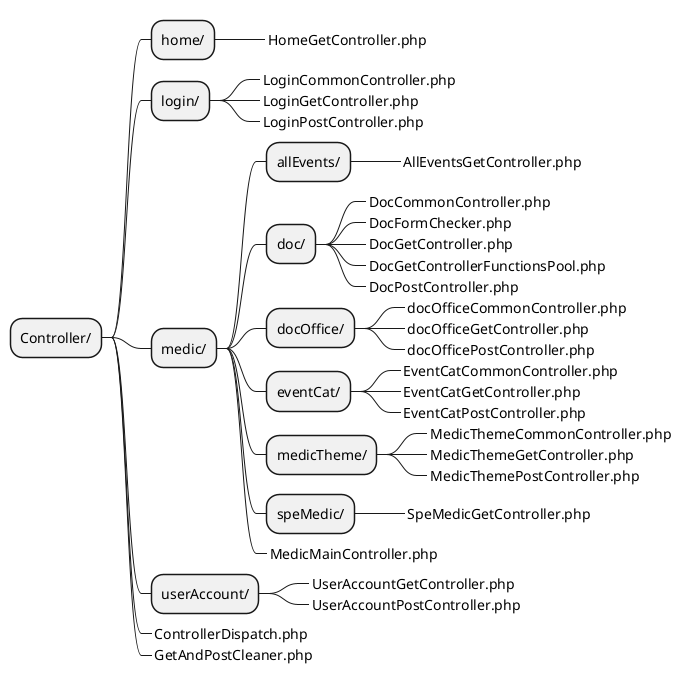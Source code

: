 @startmindmap

skinparam ClassFontSize 11
skinparam ClassFontName Verdana


* Controller/

** home/
***_ HomeGetController.php

** login/
***_ LoginCommonController.php
***_ LoginGetController.php
***_ LoginPostController.php

** medic/
*** allEvents/
****_ AllEventsGetController.php

*** doc/
****_ DocCommonController.php
****_ DocFormChecker.php
****_ DocGetController.php
****_ DocGetControllerFunctionsPool.php
****_ DocPostController.php

*** docOffice/
****_ docOfficeCommonController.php
****_ docOfficeGetController.php
****_ docOfficePostController.php

*** eventCat/
****_ EventCatCommonController.php
****_ EventCatGetController.php
****_ EventCatPostController.php

*** medicTheme/
****_ MedicThemeCommonController.php
****_ MedicThemeGetController.php
****_ MedicThemePostController.php

*** speMedic/
****_ SpeMedicGetController.php

***_ MedicMainController.php

** userAccount/
***_ UserAccountGetController.php
***_ UserAccountPostController.php

**_ ControllerDispatch.php
**_ GetAndPostCleaner.php

@endmindmap